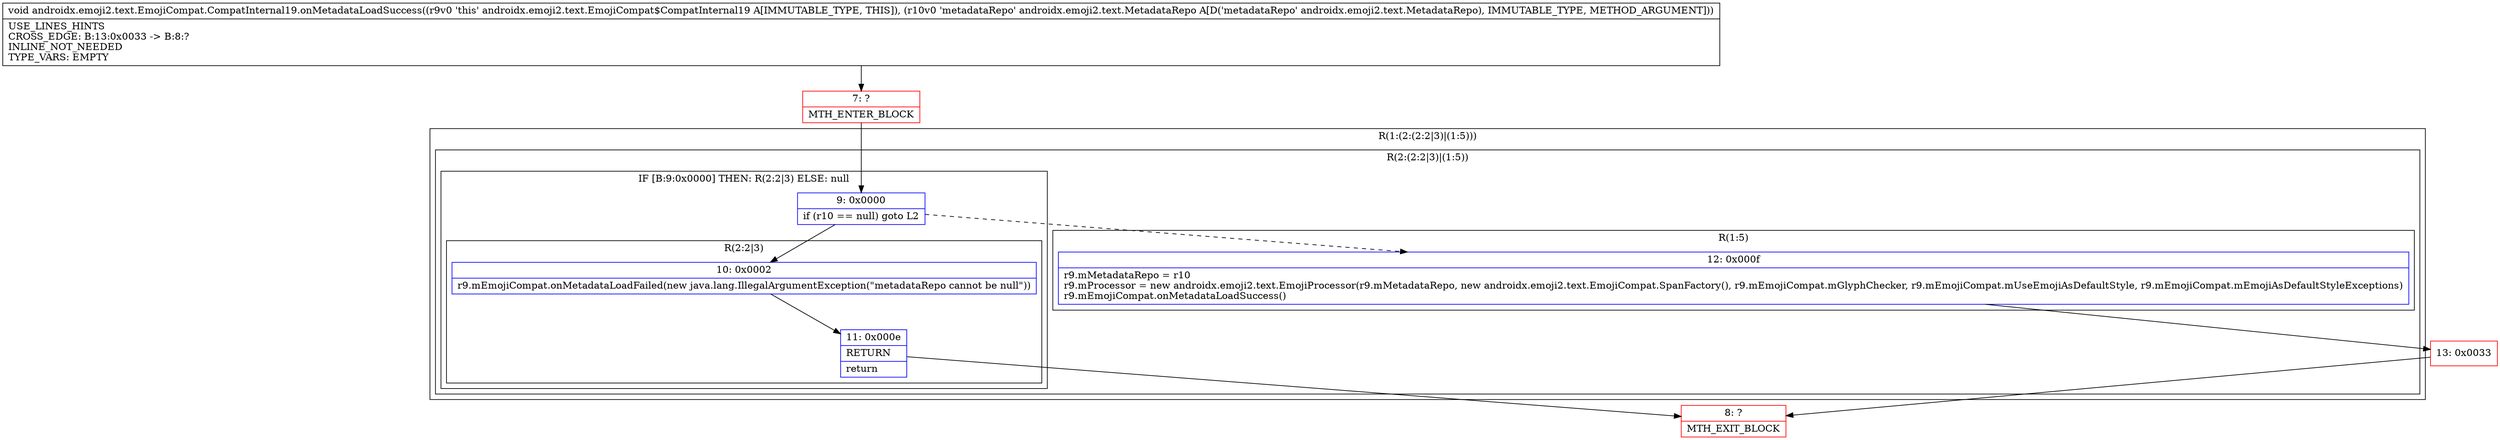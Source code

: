 digraph "CFG forandroidx.emoji2.text.EmojiCompat.CompatInternal19.onMetadataLoadSuccess(Landroidx\/emoji2\/text\/MetadataRepo;)V" {
subgraph cluster_Region_50550826 {
label = "R(1:(2:(2:2|3)|(1:5)))";
node [shape=record,color=blue];
subgraph cluster_Region_1117476717 {
label = "R(2:(2:2|3)|(1:5))";
node [shape=record,color=blue];
subgraph cluster_IfRegion_648848209 {
label = "IF [B:9:0x0000] THEN: R(2:2|3) ELSE: null";
node [shape=record,color=blue];
Node_9 [shape=record,label="{9\:\ 0x0000|if (r10 == null) goto L2\l}"];
subgraph cluster_Region_802811808 {
label = "R(2:2|3)";
node [shape=record,color=blue];
Node_10 [shape=record,label="{10\:\ 0x0002|r9.mEmojiCompat.onMetadataLoadFailed(new java.lang.IllegalArgumentException(\"metadataRepo cannot be null\"))\l}"];
Node_11 [shape=record,label="{11\:\ 0x000e|RETURN\l|return\l}"];
}
}
subgraph cluster_Region_914497657 {
label = "R(1:5)";
node [shape=record,color=blue];
Node_12 [shape=record,label="{12\:\ 0x000f|r9.mMetadataRepo = r10\lr9.mProcessor = new androidx.emoji2.text.EmojiProcessor(r9.mMetadataRepo, new androidx.emoji2.text.EmojiCompat.SpanFactory(), r9.mEmojiCompat.mGlyphChecker, r9.mEmojiCompat.mUseEmojiAsDefaultStyle, r9.mEmojiCompat.mEmojiAsDefaultStyleExceptions)\lr9.mEmojiCompat.onMetadataLoadSuccess()\l}"];
}
}
}
Node_7 [shape=record,color=red,label="{7\:\ ?|MTH_ENTER_BLOCK\l}"];
Node_8 [shape=record,color=red,label="{8\:\ ?|MTH_EXIT_BLOCK\l}"];
Node_13 [shape=record,color=red,label="{13\:\ 0x0033}"];
MethodNode[shape=record,label="{void androidx.emoji2.text.EmojiCompat.CompatInternal19.onMetadataLoadSuccess((r9v0 'this' androidx.emoji2.text.EmojiCompat$CompatInternal19 A[IMMUTABLE_TYPE, THIS]), (r10v0 'metadataRepo' androidx.emoji2.text.MetadataRepo A[D('metadataRepo' androidx.emoji2.text.MetadataRepo), IMMUTABLE_TYPE, METHOD_ARGUMENT]))  | USE_LINES_HINTS\lCROSS_EDGE: B:13:0x0033 \-\> B:8:?\lINLINE_NOT_NEEDED\lTYPE_VARS: EMPTY\l}"];
MethodNode -> Node_7;Node_9 -> Node_10;
Node_9 -> Node_12[style=dashed];
Node_10 -> Node_11;
Node_11 -> Node_8;
Node_12 -> Node_13;
Node_7 -> Node_9;
Node_13 -> Node_8;
}

